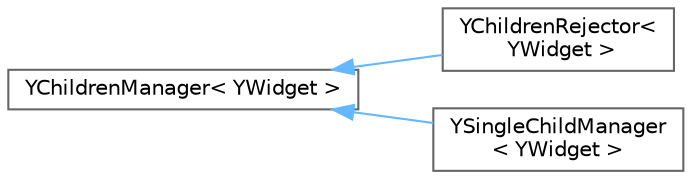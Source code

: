 digraph "Graphical Class Hierarchy"
{
 // LATEX_PDF_SIZE
  bgcolor="transparent";
  edge [fontname=Helvetica,fontsize=10,labelfontname=Helvetica,labelfontsize=10];
  node [fontname=Helvetica,fontsize=10,shape=box,height=0.2,width=0.4];
  rankdir="LR";
  Node0 [id="Node000000",label="YChildrenManager\< YWidget \>",height=0.2,width=0.4,color="grey40", fillcolor="white", style="filled",URL="$classYChildrenManager.html",tooltip=" "];
  Node0 -> Node1 [id="edge83_Node000000_Node000001",dir="back",color="steelblue1",style="solid",tooltip=" "];
  Node1 [id="Node000001",label="YChildrenRejector\<\l YWidget \>",height=0.2,width=0.4,color="grey40", fillcolor="white", style="filled",URL="$classYChildrenRejector.html",tooltip=" "];
  Node0 -> Node2 [id="edge84_Node000000_Node000002",dir="back",color="steelblue1",style="solid",tooltip=" "];
  Node2 [id="Node000002",label="YSingleChildManager\l\< YWidget \>",height=0.2,width=0.4,color="grey40", fillcolor="white", style="filled",URL="$classYSingleChildManager.html",tooltip=" "];
}
